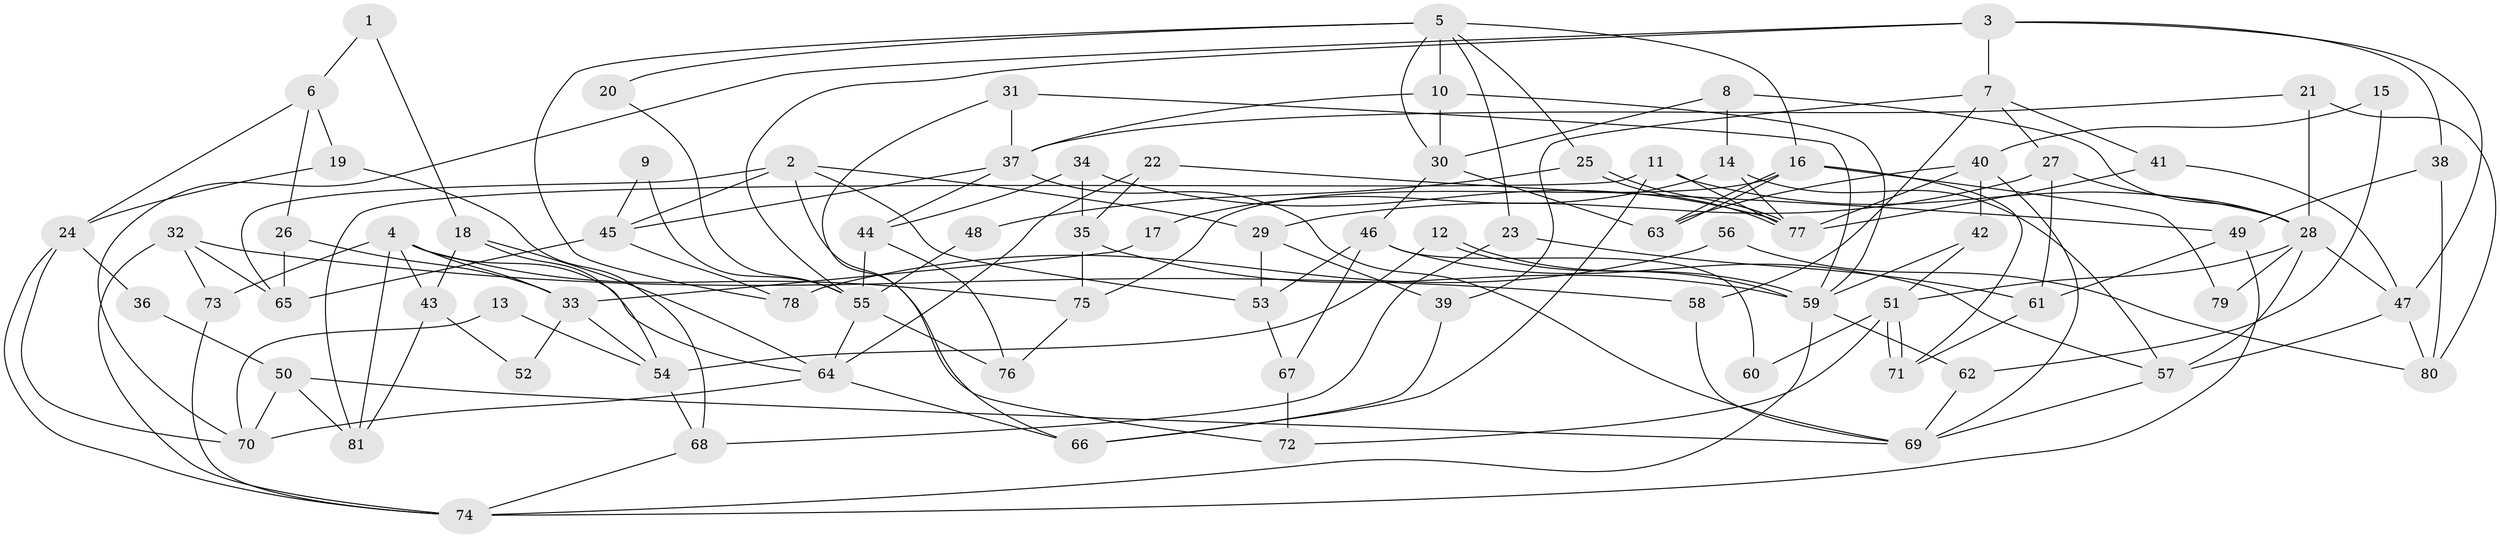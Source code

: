 // coarse degree distribution, {4: 0.25, 5: 0.10714285714285714, 11: 0.017857142857142856, 9: 0.05357142857142857, 13: 0.017857142857142856, 2: 0.16071428571428573, 12: 0.017857142857142856, 7: 0.05357142857142857, 8: 0.03571428571428571, 3: 0.25, 6: 0.03571428571428571}
// Generated by graph-tools (version 1.1) at 2025/18/03/04/25 18:18:52]
// undirected, 81 vertices, 162 edges
graph export_dot {
graph [start="1"]
  node [color=gray90,style=filled];
  1;
  2;
  3;
  4;
  5;
  6;
  7;
  8;
  9;
  10;
  11;
  12;
  13;
  14;
  15;
  16;
  17;
  18;
  19;
  20;
  21;
  22;
  23;
  24;
  25;
  26;
  27;
  28;
  29;
  30;
  31;
  32;
  33;
  34;
  35;
  36;
  37;
  38;
  39;
  40;
  41;
  42;
  43;
  44;
  45;
  46;
  47;
  48;
  49;
  50;
  51;
  52;
  53;
  54;
  55;
  56;
  57;
  58;
  59;
  60;
  61;
  62;
  63;
  64;
  65;
  66;
  67;
  68;
  69;
  70;
  71;
  72;
  73;
  74;
  75;
  76;
  77;
  78;
  79;
  80;
  81;
  1 -- 6;
  1 -- 18;
  2 -- 65;
  2 -- 45;
  2 -- 29;
  2 -- 53;
  2 -- 72;
  3 -- 47;
  3 -- 55;
  3 -- 7;
  3 -- 38;
  3 -- 70;
  4 -- 64;
  4 -- 75;
  4 -- 33;
  4 -- 43;
  4 -- 73;
  4 -- 81;
  5 -- 16;
  5 -- 30;
  5 -- 10;
  5 -- 20;
  5 -- 23;
  5 -- 25;
  5 -- 78;
  6 -- 24;
  6 -- 19;
  6 -- 26;
  7 -- 41;
  7 -- 27;
  7 -- 39;
  7 -- 58;
  8 -- 30;
  8 -- 28;
  8 -- 14;
  9 -- 55;
  9 -- 45;
  10 -- 30;
  10 -- 37;
  10 -- 59;
  11 -- 66;
  11 -- 77;
  11 -- 28;
  11 -- 81;
  12 -- 59;
  12 -- 59;
  12 -- 54;
  13 -- 54;
  13 -- 70;
  14 -- 57;
  14 -- 17;
  14 -- 77;
  15 -- 62;
  15 -- 40;
  16 -- 63;
  16 -- 63;
  16 -- 71;
  16 -- 75;
  16 -- 79;
  17 -- 33;
  18 -- 64;
  18 -- 43;
  18 -- 54;
  19 -- 68;
  19 -- 24;
  20 -- 55;
  21 -- 28;
  21 -- 37;
  21 -- 80;
  22 -- 35;
  22 -- 64;
  22 -- 49;
  23 -- 61;
  23 -- 68;
  24 -- 74;
  24 -- 70;
  24 -- 36;
  25 -- 77;
  25 -- 77;
  25 -- 48;
  26 -- 33;
  26 -- 65;
  27 -- 28;
  27 -- 29;
  27 -- 61;
  28 -- 57;
  28 -- 47;
  28 -- 51;
  28 -- 79;
  29 -- 39;
  29 -- 53;
  30 -- 46;
  30 -- 63;
  31 -- 59;
  31 -- 37;
  31 -- 66;
  32 -- 73;
  32 -- 74;
  32 -- 58;
  32 -- 65;
  33 -- 54;
  33 -- 52;
  34 -- 77;
  34 -- 44;
  34 -- 35;
  35 -- 59;
  35 -- 75;
  36 -- 50;
  37 -- 69;
  37 -- 44;
  37 -- 45;
  38 -- 80;
  38 -- 49;
  39 -- 66;
  40 -- 42;
  40 -- 77;
  40 -- 63;
  40 -- 69;
  41 -- 47;
  41 -- 77;
  42 -- 51;
  42 -- 59;
  43 -- 81;
  43 -- 52;
  44 -- 76;
  44 -- 55;
  45 -- 65;
  45 -- 78;
  46 -- 53;
  46 -- 67;
  46 -- 57;
  46 -- 60;
  47 -- 57;
  47 -- 80;
  48 -- 55;
  49 -- 61;
  49 -- 74;
  50 -- 69;
  50 -- 81;
  50 -- 70;
  51 -- 71;
  51 -- 71;
  51 -- 60;
  51 -- 72;
  53 -- 67;
  54 -- 68;
  55 -- 64;
  55 -- 76;
  56 -- 80;
  56 -- 78;
  57 -- 69;
  58 -- 69;
  59 -- 62;
  59 -- 74;
  61 -- 71;
  62 -- 69;
  64 -- 70;
  64 -- 66;
  67 -- 72;
  68 -- 74;
  73 -- 74;
  75 -- 76;
}
